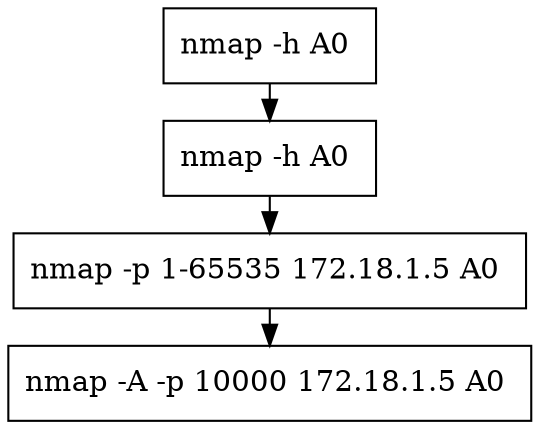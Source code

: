 // creating graph for user: 91
digraph {
	node [shape=box]
	0 [label="nmap -h A0 "]
	1 [label="nmap -h A0 "]
	2 [label="nmap -p 1-65535 172.18.1.5 A0 "]
	3 [label="nmap -A -p 10000 172.18.1.5 A0 "]
	0 -> 1 [constraint=false]
	1 -> 2 [constraint=false]
	2 -> 3 [constraint=false]
	rankdir=LR
}
